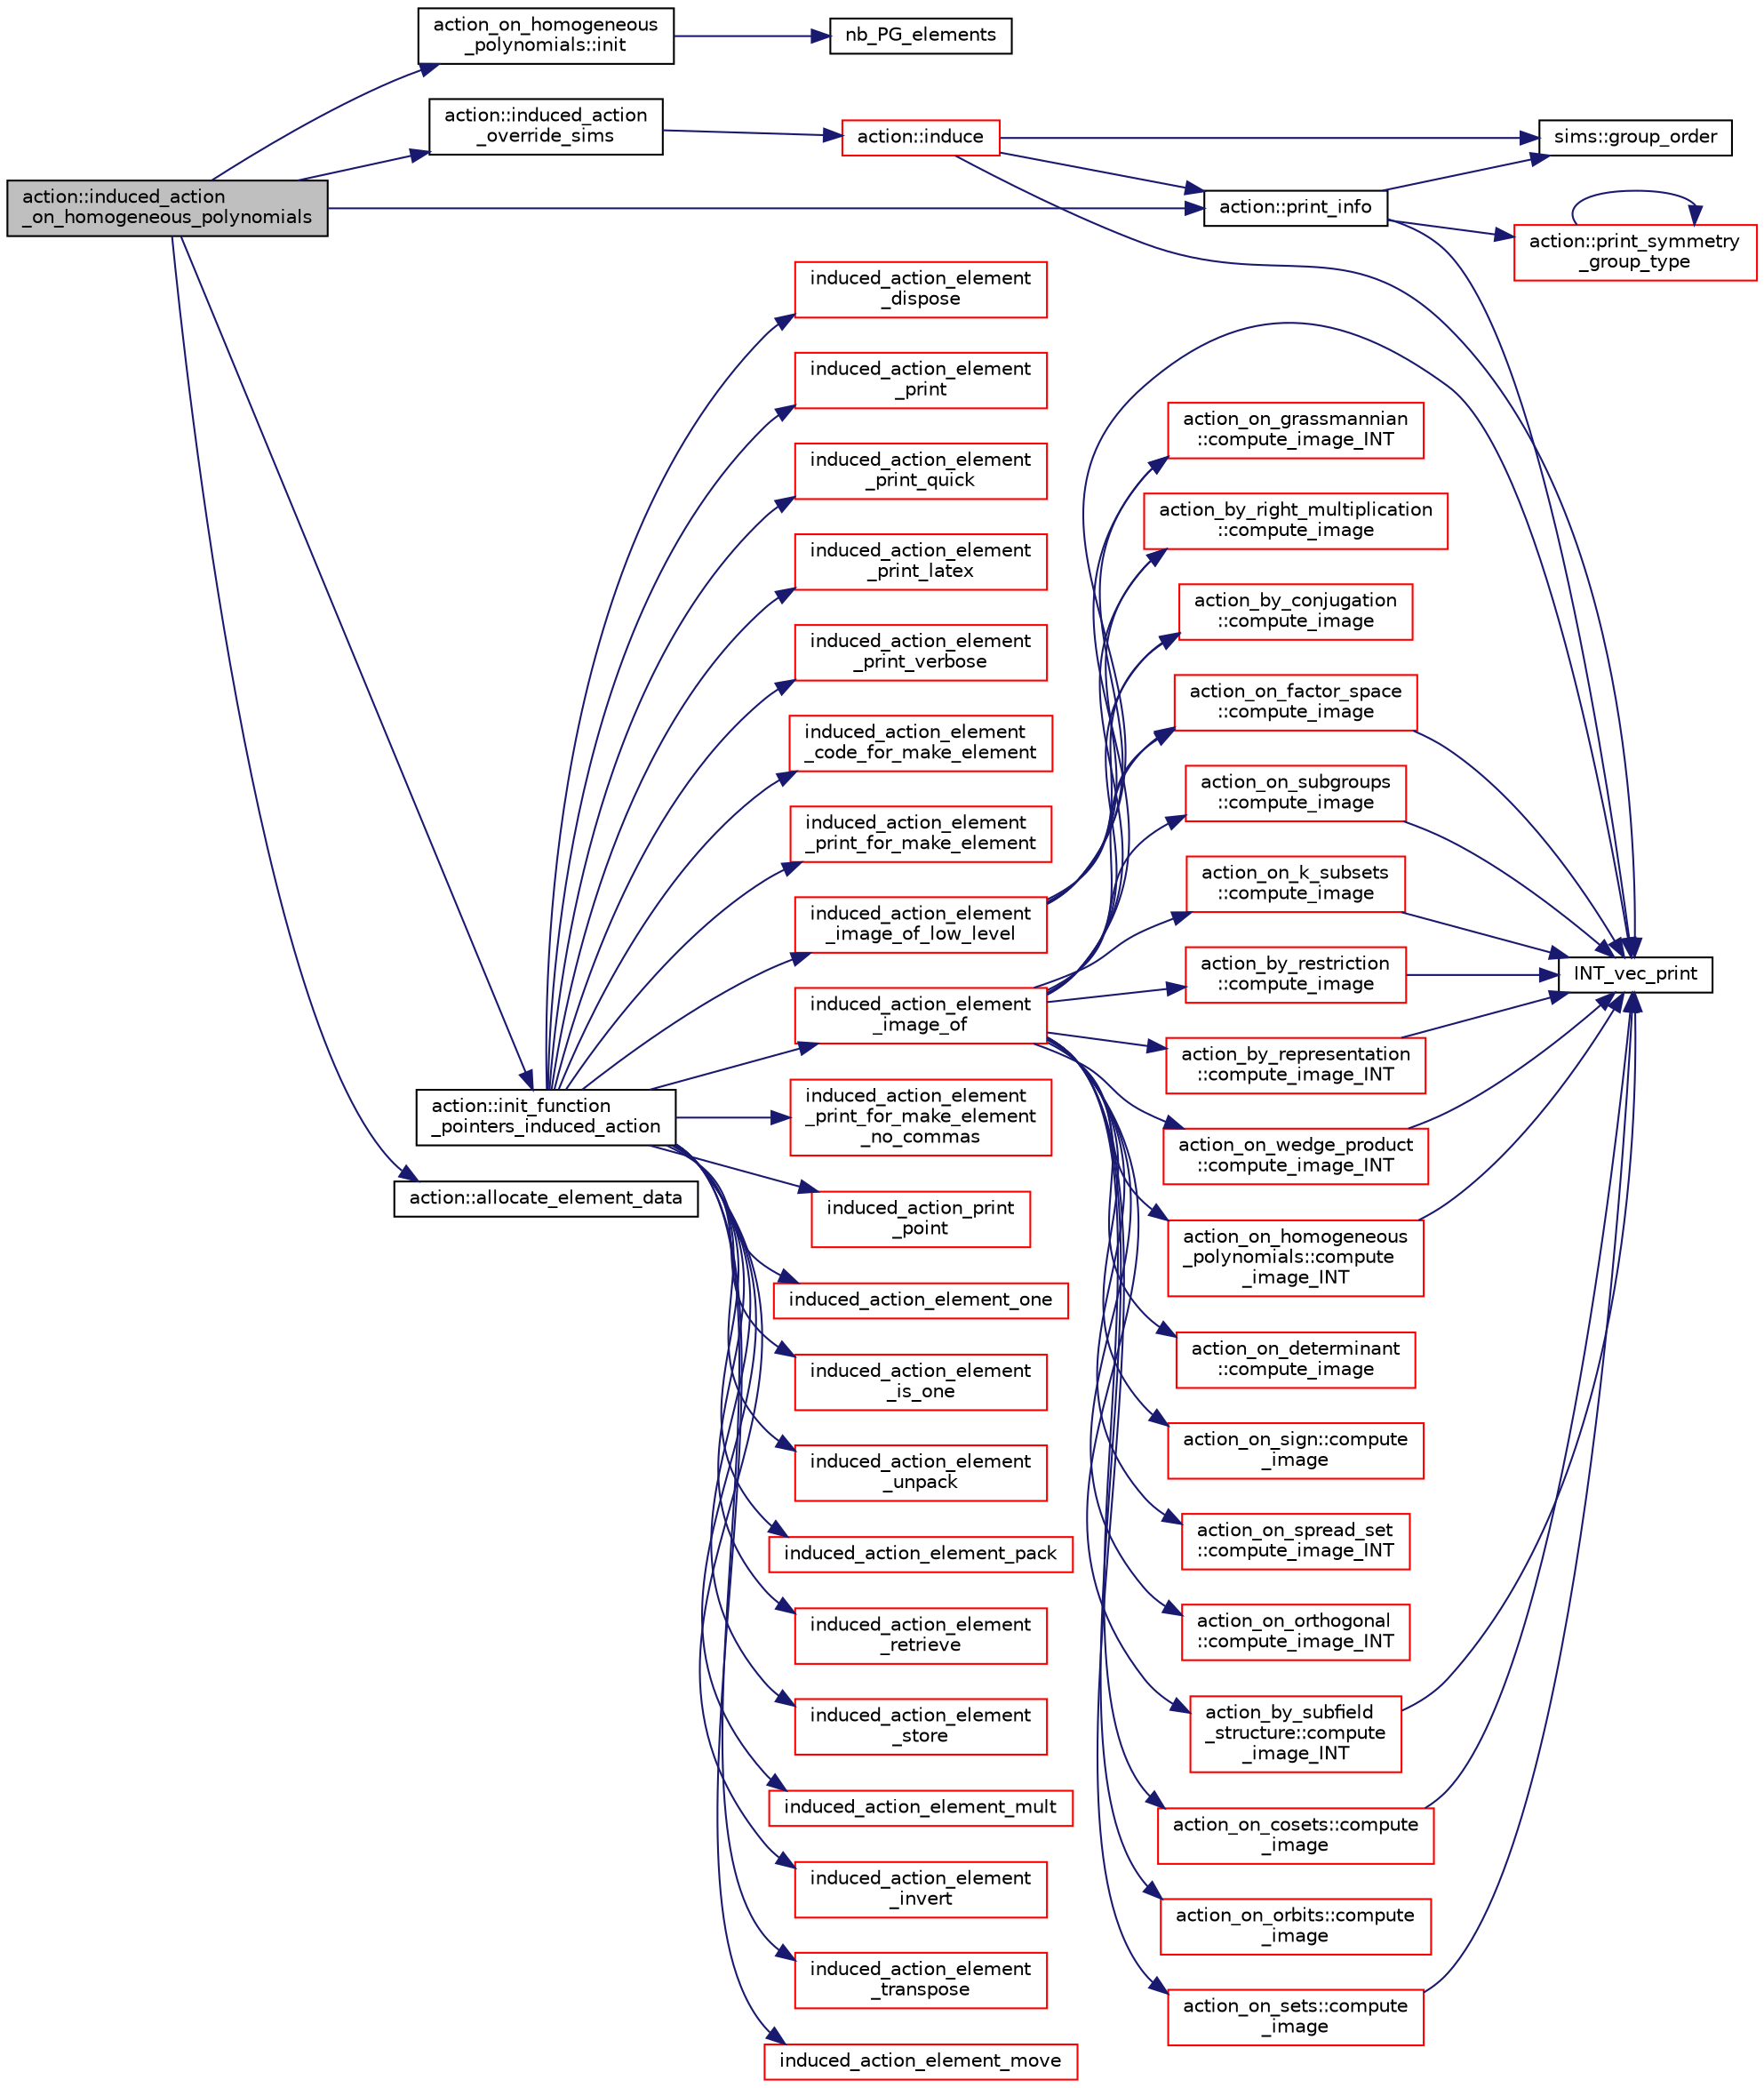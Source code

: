 digraph "action::induced_action_on_homogeneous_polynomials"
{
  edge [fontname="Helvetica",fontsize="10",labelfontname="Helvetica",labelfontsize="10"];
  node [fontname="Helvetica",fontsize="10",shape=record];
  rankdir="LR";
  Node19146 [label="action::induced_action\l_on_homogeneous_polynomials",height=0.2,width=0.4,color="black", fillcolor="grey75", style="filled", fontcolor="black"];
  Node19146 -> Node19147 [color="midnightblue",fontsize="10",style="solid",fontname="Helvetica"];
  Node19147 [label="action_on_homogeneous\l_polynomials::init",height=0.2,width=0.4,color="black", fillcolor="white", style="filled",URL="$d5/dd4/classaction__on__homogeneous__polynomials.html#aeb2f13aba300d45eafb7fc4bc64711ac"];
  Node19147 -> Node19148 [color="midnightblue",fontsize="10",style="solid",fontname="Helvetica"];
  Node19148 [label="nb_PG_elements",height=0.2,width=0.4,color="black", fillcolor="white", style="filled",URL="$d4/d67/geometry_8h.html#ada56c56cb5c7b39553dc0391f2df1cee"];
  Node19146 -> Node19149 [color="midnightblue",fontsize="10",style="solid",fontname="Helvetica"];
  Node19149 [label="action::init_function\l_pointers_induced_action",height=0.2,width=0.4,color="black", fillcolor="white", style="filled",URL="$d2/d86/classaction.html#a3b9287d084b24f7a3b9532a7589c58de"];
  Node19149 -> Node19150 [color="midnightblue",fontsize="10",style="solid",fontname="Helvetica"];
  Node19150 [label="induced_action_element\l_image_of",height=0.2,width=0.4,color="red", fillcolor="white", style="filled",URL="$dc/dd4/group__actions_8h.html#a821850d6c3988dd122de0489cd36f0f0"];
  Node19150 -> Node19151 [color="midnightblue",fontsize="10",style="solid",fontname="Helvetica"];
  Node19151 [label="action_by_right_multiplication\l::compute_image",height=0.2,width=0.4,color="red", fillcolor="white", style="filled",URL="$d5/daa/classaction__by__right__multiplication.html#a5407ada4c7d5a1775144fbaadbb8be8e"];
  Node19150 -> Node19178 [color="midnightblue",fontsize="10",style="solid",fontname="Helvetica"];
  Node19178 [label="action_by_restriction\l::compute_image",height=0.2,width=0.4,color="red", fillcolor="white", style="filled",URL="$d1/d7e/classaction__by__restriction.html#a2d669c0f0b3905fb5effc983c9fbb0cc"];
  Node19178 -> Node19154 [color="midnightblue",fontsize="10",style="solid",fontname="Helvetica"];
  Node19154 [label="INT_vec_print",height=0.2,width=0.4,color="black", fillcolor="white", style="filled",URL="$df/dbf/sajeeb_8_c.html#a79a5901af0b47dd0d694109543c027fe"];
  Node19150 -> Node19180 [color="midnightblue",fontsize="10",style="solid",fontname="Helvetica"];
  Node19180 [label="action_by_conjugation\l::compute_image",height=0.2,width=0.4,color="red", fillcolor="white", style="filled",URL="$d3/dda/classaction__by__conjugation.html#acd62853354e392089a10381a4f7c5ac6"];
  Node19150 -> Node19181 [color="midnightblue",fontsize="10",style="solid",fontname="Helvetica"];
  Node19181 [label="action_by_representation\l::compute_image_INT",height=0.2,width=0.4,color="red", fillcolor="white", style="filled",URL="$d1/d9d/classaction__by__representation.html#a8c6b43be13f3fa61c51d3c5f2a3411d4"];
  Node19181 -> Node19154 [color="midnightblue",fontsize="10",style="solid",fontname="Helvetica"];
  Node19150 -> Node19194 [color="midnightblue",fontsize="10",style="solid",fontname="Helvetica"];
  Node19194 [label="action_on_determinant\l::compute_image",height=0.2,width=0.4,color="red", fillcolor="white", style="filled",URL="$d4/d32/classaction__on__determinant.html#afc50562cf0aa95e81eb0062749dc3940"];
  Node19150 -> Node19211 [color="midnightblue",fontsize="10",style="solid",fontname="Helvetica"];
  Node19211 [label="action_on_sign::compute\l_image",height=0.2,width=0.4,color="red", fillcolor="white", style="filled",URL="$da/d06/classaction__on__sign.html#a50a03ddd12e5619d59aee3de0fb5930e"];
  Node19150 -> Node19212 [color="midnightblue",fontsize="10",style="solid",fontname="Helvetica"];
  Node19212 [label="action_on_grassmannian\l::compute_image_INT",height=0.2,width=0.4,color="red", fillcolor="white", style="filled",URL="$d9/ddf/classaction__on__grassmannian.html#a5379b51e0c1a96eaa1e087a8228604ca"];
  Node19150 -> Node19227 [color="midnightblue",fontsize="10",style="solid",fontname="Helvetica"];
  Node19227 [label="action_on_spread_set\l::compute_image_INT",height=0.2,width=0.4,color="red", fillcolor="white", style="filled",URL="$d2/d7a/classaction__on__spread__set.html#a424ae719c98b5d99978e60f8f2d65437"];
  Node19150 -> Node19257 [color="midnightblue",fontsize="10",style="solid",fontname="Helvetica"];
  Node19257 [label="action_on_orthogonal\l::compute_image_INT",height=0.2,width=0.4,color="red", fillcolor="white", style="filled",URL="$dc/d87/classaction__on__orthogonal.html#a53cee5a150163f7614151b9cd1fc06f3"];
  Node19150 -> Node19441 [color="midnightblue",fontsize="10",style="solid",fontname="Helvetica"];
  Node19441 [label="action_on_wedge_product\l::compute_image_INT",height=0.2,width=0.4,color="red", fillcolor="white", style="filled",URL="$d0/deb/classaction__on__wedge__product.html#a54b13528f0219a5c1a87386725cc9548"];
  Node19441 -> Node19154 [color="midnightblue",fontsize="10",style="solid",fontname="Helvetica"];
  Node19150 -> Node19445 [color="midnightblue",fontsize="10",style="solid",fontname="Helvetica"];
  Node19445 [label="action_on_homogeneous\l_polynomials::compute\l_image_INT",height=0.2,width=0.4,color="red", fillcolor="white", style="filled",URL="$d5/dd4/classaction__on__homogeneous__polynomials.html#a84c216eed330590e9ede771b560869ac"];
  Node19445 -> Node19154 [color="midnightblue",fontsize="10",style="solid",fontname="Helvetica"];
  Node19150 -> Node19486 [color="midnightblue",fontsize="10",style="solid",fontname="Helvetica"];
  Node19486 [label="action_by_subfield\l_structure::compute\l_image_INT",height=0.2,width=0.4,color="red", fillcolor="white", style="filled",URL="$dd/d67/classaction__by__subfield__structure.html#a63b664e5bd11f8ab01329da6916ee1e9"];
  Node19486 -> Node19154 [color="midnightblue",fontsize="10",style="solid",fontname="Helvetica"];
  Node19150 -> Node19488 [color="midnightblue",fontsize="10",style="solid",fontname="Helvetica"];
  Node19488 [label="action_on_cosets::compute\l_image",height=0.2,width=0.4,color="red", fillcolor="white", style="filled",URL="$d3/d72/classaction__on__cosets.html#a6c64ec61d7a0443041ca04ec17791dbd"];
  Node19488 -> Node19154 [color="midnightblue",fontsize="10",style="solid",fontname="Helvetica"];
  Node19150 -> Node19491 [color="midnightblue",fontsize="10",style="solid",fontname="Helvetica"];
  Node19491 [label="action_on_factor_space\l::compute_image",height=0.2,width=0.4,color="red", fillcolor="white", style="filled",URL="$d5/d25/classaction__on__factor__space.html#a217d66e7c82945006dbe143ad9c681b2"];
  Node19491 -> Node19154 [color="midnightblue",fontsize="10",style="solid",fontname="Helvetica"];
  Node19150 -> Node19497 [color="midnightblue",fontsize="10",style="solid",fontname="Helvetica"];
  Node19497 [label="action_on_sets::compute\l_image",height=0.2,width=0.4,color="red", fillcolor="white", style="filled",URL="$da/d37/classaction__on__sets.html#a4e97b6c049755220ec5a2ef12397da01"];
  Node19497 -> Node19154 [color="midnightblue",fontsize="10",style="solid",fontname="Helvetica"];
  Node19150 -> Node19502 [color="midnightblue",fontsize="10",style="solid",fontname="Helvetica"];
  Node19502 [label="action_on_subgroups\l::compute_image",height=0.2,width=0.4,color="red", fillcolor="white", style="filled",URL="$d6/da4/classaction__on__subgroups.html#a8d225ed63ea7287aecc5171cb2a49092"];
  Node19502 -> Node19154 [color="midnightblue",fontsize="10",style="solid",fontname="Helvetica"];
  Node19150 -> Node19524 [color="midnightblue",fontsize="10",style="solid",fontname="Helvetica"];
  Node19524 [label="action_on_k_subsets\l::compute_image",height=0.2,width=0.4,color="red", fillcolor="white", style="filled",URL="$d3/d04/classaction__on__k__subsets.html#ac29797ac5bdc7845956370d76d4839b7"];
  Node19524 -> Node19154 [color="midnightblue",fontsize="10",style="solid",fontname="Helvetica"];
  Node19150 -> Node19527 [color="midnightblue",fontsize="10",style="solid",fontname="Helvetica"];
  Node19527 [label="action_on_orbits::compute\l_image",height=0.2,width=0.4,color="red", fillcolor="white", style="filled",URL="$da/d89/classaction__on__orbits.html#ae32159cdaf30612c7e47de4593b32342"];
  Node19149 -> Node19556 [color="midnightblue",fontsize="10",style="solid",fontname="Helvetica"];
  Node19556 [label="induced_action_element\l_image_of_low_level",height=0.2,width=0.4,color="red", fillcolor="white", style="filled",URL="$dc/dd4/group__actions_8h.html#aa4bc5f68829829d9a41223c260c658c5"];
  Node19556 -> Node19154 [color="midnightblue",fontsize="10",style="solid",fontname="Helvetica"];
  Node19556 -> Node19151 [color="midnightblue",fontsize="10",style="solid",fontname="Helvetica"];
  Node19556 -> Node19180 [color="midnightblue",fontsize="10",style="solid",fontname="Helvetica"];
  Node19556 -> Node19212 [color="midnightblue",fontsize="10",style="solid",fontname="Helvetica"];
  Node19556 -> Node19491 [color="midnightblue",fontsize="10",style="solid",fontname="Helvetica"];
  Node19149 -> Node19558 [color="midnightblue",fontsize="10",style="solid",fontname="Helvetica"];
  Node19558 [label="induced_action_element_one",height=0.2,width=0.4,color="red", fillcolor="white", style="filled",URL="$dc/dd4/group__actions_8h.html#a11ad8abff8304e30e16403a1975a8aab"];
  Node19149 -> Node19560 [color="midnightblue",fontsize="10",style="solid",fontname="Helvetica"];
  Node19560 [label="induced_action_element\l_is_one",height=0.2,width=0.4,color="red", fillcolor="white", style="filled",URL="$dc/dd4/group__actions_8h.html#aadb6a2b56e25c82dd455de09bb4bda82"];
  Node19149 -> Node19564 [color="midnightblue",fontsize="10",style="solid",fontname="Helvetica"];
  Node19564 [label="induced_action_element\l_unpack",height=0.2,width=0.4,color="red", fillcolor="white", style="filled",URL="$dc/dd4/group__actions_8h.html#a99c6ddc3d11eeccddf87ca23badd1890"];
  Node19149 -> Node19567 [color="midnightblue",fontsize="10",style="solid",fontname="Helvetica"];
  Node19567 [label="induced_action_element_pack",height=0.2,width=0.4,color="red", fillcolor="white", style="filled",URL="$dc/dd4/group__actions_8h.html#aa80cbe650affcff950137367a431715f"];
  Node19149 -> Node19570 [color="midnightblue",fontsize="10",style="solid",fontname="Helvetica"];
  Node19570 [label="induced_action_element\l_retrieve",height=0.2,width=0.4,color="red", fillcolor="white", style="filled",URL="$dc/dd4/group__actions_8h.html#a9e51f4ab67af75d0a12a3eb7f211a5b4"];
  Node19149 -> Node19576 [color="midnightblue",fontsize="10",style="solid",fontname="Helvetica"];
  Node19576 [label="induced_action_element\l_store",height=0.2,width=0.4,color="red", fillcolor="white", style="filled",URL="$dc/dd4/group__actions_8h.html#a23d42fb239ba7e886b1fb9fc96f1a3be"];
  Node19149 -> Node19583 [color="midnightblue",fontsize="10",style="solid",fontname="Helvetica"];
  Node19583 [label="induced_action_element_mult",height=0.2,width=0.4,color="red", fillcolor="white", style="filled",URL="$dc/dd4/group__actions_8h.html#a7b00701d128922145960b4c15307113c"];
  Node19149 -> Node19585 [color="midnightblue",fontsize="10",style="solid",fontname="Helvetica"];
  Node19585 [label="induced_action_element\l_invert",height=0.2,width=0.4,color="red", fillcolor="white", style="filled",URL="$dc/dd4/group__actions_8h.html#a9b7e3c76b30897cb2b62a974e063ce12"];
  Node19149 -> Node19587 [color="midnightblue",fontsize="10",style="solid",fontname="Helvetica"];
  Node19587 [label="induced_action_element\l_transpose",height=0.2,width=0.4,color="red", fillcolor="white", style="filled",URL="$dc/dd4/group__actions_8h.html#ad1379970ade84fe3a44f26f5ec500db4"];
  Node19149 -> Node19590 [color="midnightblue",fontsize="10",style="solid",fontname="Helvetica"];
  Node19590 [label="induced_action_element_move",height=0.2,width=0.4,color="red", fillcolor="white", style="filled",URL="$dc/dd4/group__actions_8h.html#a7b319593ee737d9c1ab5bc6223377541"];
  Node19149 -> Node19592 [color="midnightblue",fontsize="10",style="solid",fontname="Helvetica"];
  Node19592 [label="induced_action_element\l_dispose",height=0.2,width=0.4,color="red", fillcolor="white", style="filled",URL="$dc/dd4/group__actions_8h.html#a5bf4e1daf5b0e799af9e065ab8046f99"];
  Node19149 -> Node19594 [color="midnightblue",fontsize="10",style="solid",fontname="Helvetica"];
  Node19594 [label="induced_action_element\l_print",height=0.2,width=0.4,color="red", fillcolor="white", style="filled",URL="$dc/dd4/group__actions_8h.html#a670952bd230bf34b82f276deab684d23"];
  Node19149 -> Node19598 [color="midnightblue",fontsize="10",style="solid",fontname="Helvetica"];
  Node19598 [label="induced_action_element\l_print_quick",height=0.2,width=0.4,color="red", fillcolor="white", style="filled",URL="$dc/dd4/group__actions_8h.html#a91760d711eca781aa4dbee22a5fc0168"];
  Node19149 -> Node19599 [color="midnightblue",fontsize="10",style="solid",fontname="Helvetica"];
  Node19599 [label="induced_action_element\l_print_latex",height=0.2,width=0.4,color="red", fillcolor="white", style="filled",URL="$dc/dd4/group__actions_8h.html#a962508fbbbac127426c42fe5d0f147ab"];
  Node19149 -> Node19602 [color="midnightblue",fontsize="10",style="solid",fontname="Helvetica"];
  Node19602 [label="induced_action_element\l_print_verbose",height=0.2,width=0.4,color="red", fillcolor="white", style="filled",URL="$dc/dd4/group__actions_8h.html#a647a452eeefdaed4834375175fec37fc"];
  Node19149 -> Node19604 [color="midnightblue",fontsize="10",style="solid",fontname="Helvetica"];
  Node19604 [label="induced_action_element\l_code_for_make_element",height=0.2,width=0.4,color="red", fillcolor="white", style="filled",URL="$dc/dd4/group__actions_8h.html#af1c12dd980d376e72daaf9a383cebfdc"];
  Node19149 -> Node19606 [color="midnightblue",fontsize="10",style="solid",fontname="Helvetica"];
  Node19606 [label="induced_action_element\l_print_for_make_element",height=0.2,width=0.4,color="red", fillcolor="white", style="filled",URL="$dc/dd4/group__actions_8h.html#ad7e7ef951b164a7084837401e3dbc400"];
  Node19149 -> Node19608 [color="midnightblue",fontsize="10",style="solid",fontname="Helvetica"];
  Node19608 [label="induced_action_element\l_print_for_make_element\l_no_commas",height=0.2,width=0.4,color="red", fillcolor="white", style="filled",URL="$dc/dd4/group__actions_8h.html#ae151544128a85b12466172340404b955"];
  Node19149 -> Node19610 [color="midnightblue",fontsize="10",style="solid",fontname="Helvetica"];
  Node19610 [label="induced_action_print\l_point",height=0.2,width=0.4,color="red", fillcolor="white", style="filled",URL="$dc/dd4/group__actions_8h.html#af15373c64f9e8d33dd3c448d98cc2382"];
  Node19146 -> Node19612 [color="midnightblue",fontsize="10",style="solid",fontname="Helvetica"];
  Node19612 [label="action::allocate_element_data",height=0.2,width=0.4,color="black", fillcolor="white", style="filled",URL="$d2/d86/classaction.html#adc5f98db8315bfd17fcd2fbb437d8f60"];
  Node19146 -> Node19613 [color="midnightblue",fontsize="10",style="solid",fontname="Helvetica"];
  Node19613 [label="action::induced_action\l_override_sims",height=0.2,width=0.4,color="black", fillcolor="white", style="filled",URL="$d2/d86/classaction.html#ac8cc7d4543f6ef75a04777bd82ca244b"];
  Node19613 -> Node19614 [color="midnightblue",fontsize="10",style="solid",fontname="Helvetica"];
  Node19614 [label="action::induce",height=0.2,width=0.4,color="red", fillcolor="white", style="filled",URL="$d2/d86/classaction.html#a32012836490e544a15fb4596b90cb07b"];
  Node19614 -> Node19615 [color="midnightblue",fontsize="10",style="solid",fontname="Helvetica"];
  Node19615 [label="action::print_info",height=0.2,width=0.4,color="black", fillcolor="white", style="filled",URL="$d2/d86/classaction.html#a6f89e493e5c5a32e5c3b8963d438ce86"];
  Node19615 -> Node19255 [color="midnightblue",fontsize="10",style="solid",fontname="Helvetica"];
  Node19255 [label="action::print_symmetry\l_group_type",height=0.2,width=0.4,color="red", fillcolor="white", style="filled",URL="$d2/d86/classaction.html#aed811766c7e64fe2c853df8b0b67aa6e"];
  Node19255 -> Node19255 [color="midnightblue",fontsize="10",style="solid",fontname="Helvetica"];
  Node19615 -> Node19154 [color="midnightblue",fontsize="10",style="solid",fontname="Helvetica"];
  Node19615 -> Node19616 [color="midnightblue",fontsize="10",style="solid",fontname="Helvetica"];
  Node19616 [label="sims::group_order",height=0.2,width=0.4,color="black", fillcolor="white", style="filled",URL="$d9/df3/classsims.html#aa442445175656570fa35febbe790efad"];
  Node19614 -> Node19616 [color="midnightblue",fontsize="10",style="solid",fontname="Helvetica"];
  Node19614 -> Node19154 [color="midnightblue",fontsize="10",style="solid",fontname="Helvetica"];
  Node19146 -> Node19615 [color="midnightblue",fontsize="10",style="solid",fontname="Helvetica"];
}
